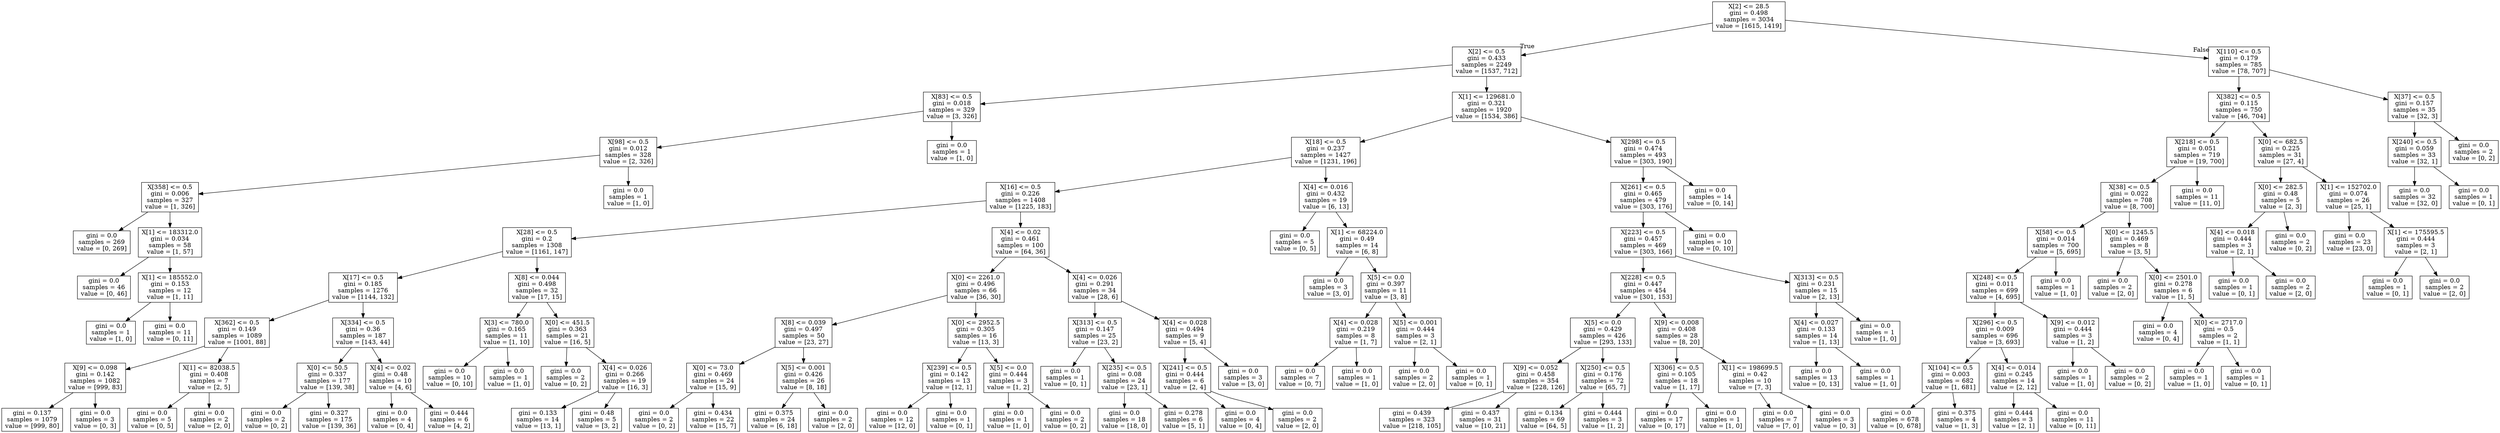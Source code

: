 digraph Tree {
node [shape=box] ;
0 [label="X[2] <= 28.5\ngini = 0.498\nsamples = 3034\nvalue = [1615, 1419]"] ;
1 [label="X[2] <= 0.5\ngini = 0.433\nsamples = 2249\nvalue = [1537, 712]"] ;
0 -> 1 [labeldistance=2.5, labelangle=45, headlabel="True"] ;
2 [label="X[83] <= 0.5\ngini = 0.018\nsamples = 329\nvalue = [3, 326]"] ;
1 -> 2 ;
3 [label="X[98] <= 0.5\ngini = 0.012\nsamples = 328\nvalue = [2, 326]"] ;
2 -> 3 ;
4 [label="X[358] <= 0.5\ngini = 0.006\nsamples = 327\nvalue = [1, 326]"] ;
3 -> 4 ;
5 [label="gini = 0.0\nsamples = 269\nvalue = [0, 269]"] ;
4 -> 5 ;
6 [label="X[1] <= 183312.0\ngini = 0.034\nsamples = 58\nvalue = [1, 57]"] ;
4 -> 6 ;
7 [label="gini = 0.0\nsamples = 46\nvalue = [0, 46]"] ;
6 -> 7 ;
8 [label="X[1] <= 185552.0\ngini = 0.153\nsamples = 12\nvalue = [1, 11]"] ;
6 -> 8 ;
9 [label="gini = 0.0\nsamples = 1\nvalue = [1, 0]"] ;
8 -> 9 ;
10 [label="gini = 0.0\nsamples = 11\nvalue = [0, 11]"] ;
8 -> 10 ;
11 [label="gini = 0.0\nsamples = 1\nvalue = [1, 0]"] ;
3 -> 11 ;
12 [label="gini = 0.0\nsamples = 1\nvalue = [1, 0]"] ;
2 -> 12 ;
13 [label="X[1] <= 129681.0\ngini = 0.321\nsamples = 1920\nvalue = [1534, 386]"] ;
1 -> 13 ;
14 [label="X[18] <= 0.5\ngini = 0.237\nsamples = 1427\nvalue = [1231, 196]"] ;
13 -> 14 ;
15 [label="X[16] <= 0.5\ngini = 0.226\nsamples = 1408\nvalue = [1225, 183]"] ;
14 -> 15 ;
16 [label="X[28] <= 0.5\ngini = 0.2\nsamples = 1308\nvalue = [1161, 147]"] ;
15 -> 16 ;
17 [label="X[17] <= 0.5\ngini = 0.185\nsamples = 1276\nvalue = [1144, 132]"] ;
16 -> 17 ;
18 [label="X[362] <= 0.5\ngini = 0.149\nsamples = 1089\nvalue = [1001, 88]"] ;
17 -> 18 ;
19 [label="X[9] <= 0.098\ngini = 0.142\nsamples = 1082\nvalue = [999, 83]"] ;
18 -> 19 ;
20 [label="gini = 0.137\nsamples = 1079\nvalue = [999, 80]"] ;
19 -> 20 ;
21 [label="gini = 0.0\nsamples = 3\nvalue = [0, 3]"] ;
19 -> 21 ;
22 [label="X[1] <= 82038.5\ngini = 0.408\nsamples = 7\nvalue = [2, 5]"] ;
18 -> 22 ;
23 [label="gini = 0.0\nsamples = 5\nvalue = [0, 5]"] ;
22 -> 23 ;
24 [label="gini = 0.0\nsamples = 2\nvalue = [2, 0]"] ;
22 -> 24 ;
25 [label="X[334] <= 0.5\ngini = 0.36\nsamples = 187\nvalue = [143, 44]"] ;
17 -> 25 ;
26 [label="X[0] <= 50.5\ngini = 0.337\nsamples = 177\nvalue = [139, 38]"] ;
25 -> 26 ;
27 [label="gini = 0.0\nsamples = 2\nvalue = [0, 2]"] ;
26 -> 27 ;
28 [label="gini = 0.327\nsamples = 175\nvalue = [139, 36]"] ;
26 -> 28 ;
29 [label="X[4] <= 0.02\ngini = 0.48\nsamples = 10\nvalue = [4, 6]"] ;
25 -> 29 ;
30 [label="gini = 0.0\nsamples = 4\nvalue = [0, 4]"] ;
29 -> 30 ;
31 [label="gini = 0.444\nsamples = 6\nvalue = [4, 2]"] ;
29 -> 31 ;
32 [label="X[8] <= 0.044\ngini = 0.498\nsamples = 32\nvalue = [17, 15]"] ;
16 -> 32 ;
33 [label="X[3] <= 780.0\ngini = 0.165\nsamples = 11\nvalue = [1, 10]"] ;
32 -> 33 ;
34 [label="gini = 0.0\nsamples = 10\nvalue = [0, 10]"] ;
33 -> 34 ;
35 [label="gini = 0.0\nsamples = 1\nvalue = [1, 0]"] ;
33 -> 35 ;
36 [label="X[0] <= 451.5\ngini = 0.363\nsamples = 21\nvalue = [16, 5]"] ;
32 -> 36 ;
37 [label="gini = 0.0\nsamples = 2\nvalue = [0, 2]"] ;
36 -> 37 ;
38 [label="X[4] <= 0.026\ngini = 0.266\nsamples = 19\nvalue = [16, 3]"] ;
36 -> 38 ;
39 [label="gini = 0.133\nsamples = 14\nvalue = [13, 1]"] ;
38 -> 39 ;
40 [label="gini = 0.48\nsamples = 5\nvalue = [3, 2]"] ;
38 -> 40 ;
41 [label="X[4] <= 0.02\ngini = 0.461\nsamples = 100\nvalue = [64, 36]"] ;
15 -> 41 ;
42 [label="X[0] <= 2261.0\ngini = 0.496\nsamples = 66\nvalue = [36, 30]"] ;
41 -> 42 ;
43 [label="X[8] <= 0.039\ngini = 0.497\nsamples = 50\nvalue = [23, 27]"] ;
42 -> 43 ;
44 [label="X[0] <= 73.0\ngini = 0.469\nsamples = 24\nvalue = [15, 9]"] ;
43 -> 44 ;
45 [label="gini = 0.0\nsamples = 2\nvalue = [0, 2]"] ;
44 -> 45 ;
46 [label="gini = 0.434\nsamples = 22\nvalue = [15, 7]"] ;
44 -> 46 ;
47 [label="X[5] <= 0.001\ngini = 0.426\nsamples = 26\nvalue = [8, 18]"] ;
43 -> 47 ;
48 [label="gini = 0.375\nsamples = 24\nvalue = [6, 18]"] ;
47 -> 48 ;
49 [label="gini = 0.0\nsamples = 2\nvalue = [2, 0]"] ;
47 -> 49 ;
50 [label="X[0] <= 2952.5\ngini = 0.305\nsamples = 16\nvalue = [13, 3]"] ;
42 -> 50 ;
51 [label="X[239] <= 0.5\ngini = 0.142\nsamples = 13\nvalue = [12, 1]"] ;
50 -> 51 ;
52 [label="gini = 0.0\nsamples = 12\nvalue = [12, 0]"] ;
51 -> 52 ;
53 [label="gini = 0.0\nsamples = 1\nvalue = [0, 1]"] ;
51 -> 53 ;
54 [label="X[5] <= 0.0\ngini = 0.444\nsamples = 3\nvalue = [1, 2]"] ;
50 -> 54 ;
55 [label="gini = 0.0\nsamples = 1\nvalue = [1, 0]"] ;
54 -> 55 ;
56 [label="gini = 0.0\nsamples = 2\nvalue = [0, 2]"] ;
54 -> 56 ;
57 [label="X[4] <= 0.026\ngini = 0.291\nsamples = 34\nvalue = [28, 6]"] ;
41 -> 57 ;
58 [label="X[313] <= 0.5\ngini = 0.147\nsamples = 25\nvalue = [23, 2]"] ;
57 -> 58 ;
59 [label="gini = 0.0\nsamples = 1\nvalue = [0, 1]"] ;
58 -> 59 ;
60 [label="X[235] <= 0.5\ngini = 0.08\nsamples = 24\nvalue = [23, 1]"] ;
58 -> 60 ;
61 [label="gini = 0.0\nsamples = 18\nvalue = [18, 0]"] ;
60 -> 61 ;
62 [label="gini = 0.278\nsamples = 6\nvalue = [5, 1]"] ;
60 -> 62 ;
63 [label="X[4] <= 0.028\ngini = 0.494\nsamples = 9\nvalue = [5, 4]"] ;
57 -> 63 ;
64 [label="X[241] <= 0.5\ngini = 0.444\nsamples = 6\nvalue = [2, 4]"] ;
63 -> 64 ;
65 [label="gini = 0.0\nsamples = 4\nvalue = [0, 4]"] ;
64 -> 65 ;
66 [label="gini = 0.0\nsamples = 2\nvalue = [2, 0]"] ;
64 -> 66 ;
67 [label="gini = 0.0\nsamples = 3\nvalue = [3, 0]"] ;
63 -> 67 ;
68 [label="X[4] <= 0.016\ngini = 0.432\nsamples = 19\nvalue = [6, 13]"] ;
14 -> 68 ;
69 [label="gini = 0.0\nsamples = 5\nvalue = [0, 5]"] ;
68 -> 69 ;
70 [label="X[1] <= 68224.0\ngini = 0.49\nsamples = 14\nvalue = [6, 8]"] ;
68 -> 70 ;
71 [label="gini = 0.0\nsamples = 3\nvalue = [3, 0]"] ;
70 -> 71 ;
72 [label="X[5] <= 0.0\ngini = 0.397\nsamples = 11\nvalue = [3, 8]"] ;
70 -> 72 ;
73 [label="X[4] <= 0.028\ngini = 0.219\nsamples = 8\nvalue = [1, 7]"] ;
72 -> 73 ;
74 [label="gini = 0.0\nsamples = 7\nvalue = [0, 7]"] ;
73 -> 74 ;
75 [label="gini = 0.0\nsamples = 1\nvalue = [1, 0]"] ;
73 -> 75 ;
76 [label="X[5] <= 0.001\ngini = 0.444\nsamples = 3\nvalue = [2, 1]"] ;
72 -> 76 ;
77 [label="gini = 0.0\nsamples = 2\nvalue = [2, 0]"] ;
76 -> 77 ;
78 [label="gini = 0.0\nsamples = 1\nvalue = [0, 1]"] ;
76 -> 78 ;
79 [label="X[298] <= 0.5\ngini = 0.474\nsamples = 493\nvalue = [303, 190]"] ;
13 -> 79 ;
80 [label="X[261] <= 0.5\ngini = 0.465\nsamples = 479\nvalue = [303, 176]"] ;
79 -> 80 ;
81 [label="X[223] <= 0.5\ngini = 0.457\nsamples = 469\nvalue = [303, 166]"] ;
80 -> 81 ;
82 [label="X[228] <= 0.5\ngini = 0.447\nsamples = 454\nvalue = [301, 153]"] ;
81 -> 82 ;
83 [label="X[5] <= 0.0\ngini = 0.429\nsamples = 426\nvalue = [293, 133]"] ;
82 -> 83 ;
84 [label="X[9] <= 0.052\ngini = 0.458\nsamples = 354\nvalue = [228, 126]"] ;
83 -> 84 ;
85 [label="gini = 0.439\nsamples = 323\nvalue = [218, 105]"] ;
84 -> 85 ;
86 [label="gini = 0.437\nsamples = 31\nvalue = [10, 21]"] ;
84 -> 86 ;
87 [label="X[250] <= 0.5\ngini = 0.176\nsamples = 72\nvalue = [65, 7]"] ;
83 -> 87 ;
88 [label="gini = 0.134\nsamples = 69\nvalue = [64, 5]"] ;
87 -> 88 ;
89 [label="gini = 0.444\nsamples = 3\nvalue = [1, 2]"] ;
87 -> 89 ;
90 [label="X[9] <= 0.008\ngini = 0.408\nsamples = 28\nvalue = [8, 20]"] ;
82 -> 90 ;
91 [label="X[306] <= 0.5\ngini = 0.105\nsamples = 18\nvalue = [1, 17]"] ;
90 -> 91 ;
92 [label="gini = 0.0\nsamples = 17\nvalue = [0, 17]"] ;
91 -> 92 ;
93 [label="gini = 0.0\nsamples = 1\nvalue = [1, 0]"] ;
91 -> 93 ;
94 [label="X[1] <= 198699.5\ngini = 0.42\nsamples = 10\nvalue = [7, 3]"] ;
90 -> 94 ;
95 [label="gini = 0.0\nsamples = 7\nvalue = [7, 0]"] ;
94 -> 95 ;
96 [label="gini = 0.0\nsamples = 3\nvalue = [0, 3]"] ;
94 -> 96 ;
97 [label="X[313] <= 0.5\ngini = 0.231\nsamples = 15\nvalue = [2, 13]"] ;
81 -> 97 ;
98 [label="X[4] <= 0.027\ngini = 0.133\nsamples = 14\nvalue = [1, 13]"] ;
97 -> 98 ;
99 [label="gini = 0.0\nsamples = 13\nvalue = [0, 13]"] ;
98 -> 99 ;
100 [label="gini = 0.0\nsamples = 1\nvalue = [1, 0]"] ;
98 -> 100 ;
101 [label="gini = 0.0\nsamples = 1\nvalue = [1, 0]"] ;
97 -> 101 ;
102 [label="gini = 0.0\nsamples = 10\nvalue = [0, 10]"] ;
80 -> 102 ;
103 [label="gini = 0.0\nsamples = 14\nvalue = [0, 14]"] ;
79 -> 103 ;
104 [label="X[110] <= 0.5\ngini = 0.179\nsamples = 785\nvalue = [78, 707]"] ;
0 -> 104 [labeldistance=2.5, labelangle=-45, headlabel="False"] ;
105 [label="X[382] <= 0.5\ngini = 0.115\nsamples = 750\nvalue = [46, 704]"] ;
104 -> 105 ;
106 [label="X[218] <= 0.5\ngini = 0.051\nsamples = 719\nvalue = [19, 700]"] ;
105 -> 106 ;
107 [label="X[38] <= 0.5\ngini = 0.022\nsamples = 708\nvalue = [8, 700]"] ;
106 -> 107 ;
108 [label="X[58] <= 0.5\ngini = 0.014\nsamples = 700\nvalue = [5, 695]"] ;
107 -> 108 ;
109 [label="X[248] <= 0.5\ngini = 0.011\nsamples = 699\nvalue = [4, 695]"] ;
108 -> 109 ;
110 [label="X[296] <= 0.5\ngini = 0.009\nsamples = 696\nvalue = [3, 693]"] ;
109 -> 110 ;
111 [label="X[104] <= 0.5\ngini = 0.003\nsamples = 682\nvalue = [1, 681]"] ;
110 -> 111 ;
112 [label="gini = 0.0\nsamples = 678\nvalue = [0, 678]"] ;
111 -> 112 ;
113 [label="gini = 0.375\nsamples = 4\nvalue = [1, 3]"] ;
111 -> 113 ;
114 [label="X[4] <= 0.014\ngini = 0.245\nsamples = 14\nvalue = [2, 12]"] ;
110 -> 114 ;
115 [label="gini = 0.444\nsamples = 3\nvalue = [2, 1]"] ;
114 -> 115 ;
116 [label="gini = 0.0\nsamples = 11\nvalue = [0, 11]"] ;
114 -> 116 ;
117 [label="X[9] <= 0.012\ngini = 0.444\nsamples = 3\nvalue = [1, 2]"] ;
109 -> 117 ;
118 [label="gini = 0.0\nsamples = 1\nvalue = [1, 0]"] ;
117 -> 118 ;
119 [label="gini = 0.0\nsamples = 2\nvalue = [0, 2]"] ;
117 -> 119 ;
120 [label="gini = 0.0\nsamples = 1\nvalue = [1, 0]"] ;
108 -> 120 ;
121 [label="X[0] <= 1245.5\ngini = 0.469\nsamples = 8\nvalue = [3, 5]"] ;
107 -> 121 ;
122 [label="gini = 0.0\nsamples = 2\nvalue = [2, 0]"] ;
121 -> 122 ;
123 [label="X[0] <= 2501.0\ngini = 0.278\nsamples = 6\nvalue = [1, 5]"] ;
121 -> 123 ;
124 [label="gini = 0.0\nsamples = 4\nvalue = [0, 4]"] ;
123 -> 124 ;
125 [label="X[0] <= 2717.0\ngini = 0.5\nsamples = 2\nvalue = [1, 1]"] ;
123 -> 125 ;
126 [label="gini = 0.0\nsamples = 1\nvalue = [1, 0]"] ;
125 -> 126 ;
127 [label="gini = 0.0\nsamples = 1\nvalue = [0, 1]"] ;
125 -> 127 ;
128 [label="gini = 0.0\nsamples = 11\nvalue = [11, 0]"] ;
106 -> 128 ;
129 [label="X[0] <= 682.5\ngini = 0.225\nsamples = 31\nvalue = [27, 4]"] ;
105 -> 129 ;
130 [label="X[0] <= 282.5\ngini = 0.48\nsamples = 5\nvalue = [2, 3]"] ;
129 -> 130 ;
131 [label="X[4] <= 0.018\ngini = 0.444\nsamples = 3\nvalue = [2, 1]"] ;
130 -> 131 ;
132 [label="gini = 0.0\nsamples = 1\nvalue = [0, 1]"] ;
131 -> 132 ;
133 [label="gini = 0.0\nsamples = 2\nvalue = [2, 0]"] ;
131 -> 133 ;
134 [label="gini = 0.0\nsamples = 2\nvalue = [0, 2]"] ;
130 -> 134 ;
135 [label="X[1] <= 152702.0\ngini = 0.074\nsamples = 26\nvalue = [25, 1]"] ;
129 -> 135 ;
136 [label="gini = 0.0\nsamples = 23\nvalue = [23, 0]"] ;
135 -> 136 ;
137 [label="X[1] <= 175595.5\ngini = 0.444\nsamples = 3\nvalue = [2, 1]"] ;
135 -> 137 ;
138 [label="gini = 0.0\nsamples = 1\nvalue = [0, 1]"] ;
137 -> 138 ;
139 [label="gini = 0.0\nsamples = 2\nvalue = [2, 0]"] ;
137 -> 139 ;
140 [label="X[37] <= 0.5\ngini = 0.157\nsamples = 35\nvalue = [32, 3]"] ;
104 -> 140 ;
141 [label="X[240] <= 0.5\ngini = 0.059\nsamples = 33\nvalue = [32, 1]"] ;
140 -> 141 ;
142 [label="gini = 0.0\nsamples = 32\nvalue = [32, 0]"] ;
141 -> 142 ;
143 [label="gini = 0.0\nsamples = 1\nvalue = [0, 1]"] ;
141 -> 143 ;
144 [label="gini = 0.0\nsamples = 2\nvalue = [0, 2]"] ;
140 -> 144 ;
}